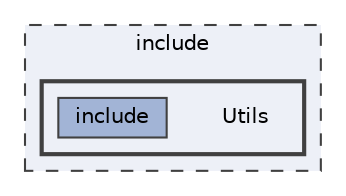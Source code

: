 digraph "include/Utils"
{
 // LATEX_PDF_SIZE
  bgcolor="transparent";
  edge [fontname=Helvetica,fontsize=10,labelfontname=Helvetica,labelfontsize=10];
  node [fontname=Helvetica,fontsize=10,shape=box,height=0.2,width=0.4];
  compound=true
  subgraph clusterdir_d44c64559bbebec7f509842c48db8b23 {
    graph [ bgcolor="#edf0f7", pencolor="grey25", label="include", fontname=Helvetica,fontsize=10 style="filled,dashed", URL="dir_d44c64559bbebec7f509842c48db8b23.html",tooltip=""]
  subgraph clusterdir_2d1d991c66e7a032b2ab80c11328e79c {
    graph [ bgcolor="#edf0f7", pencolor="grey25", label="", fontname=Helvetica,fontsize=10 style="filled,bold", URL="dir_2d1d991c66e7a032b2ab80c11328e79c.html",tooltip=""]
    dir_2d1d991c66e7a032b2ab80c11328e79c [shape=plaintext, label="Utils"];
  dir_a3df72eb18f3121adc0aca6fb4797f35 [label="include", fillcolor="#a2b4d6", color="grey25", style="filled", URL="dir_a3df72eb18f3121adc0aca6fb4797f35.html",tooltip=""];
  }
  }
}
